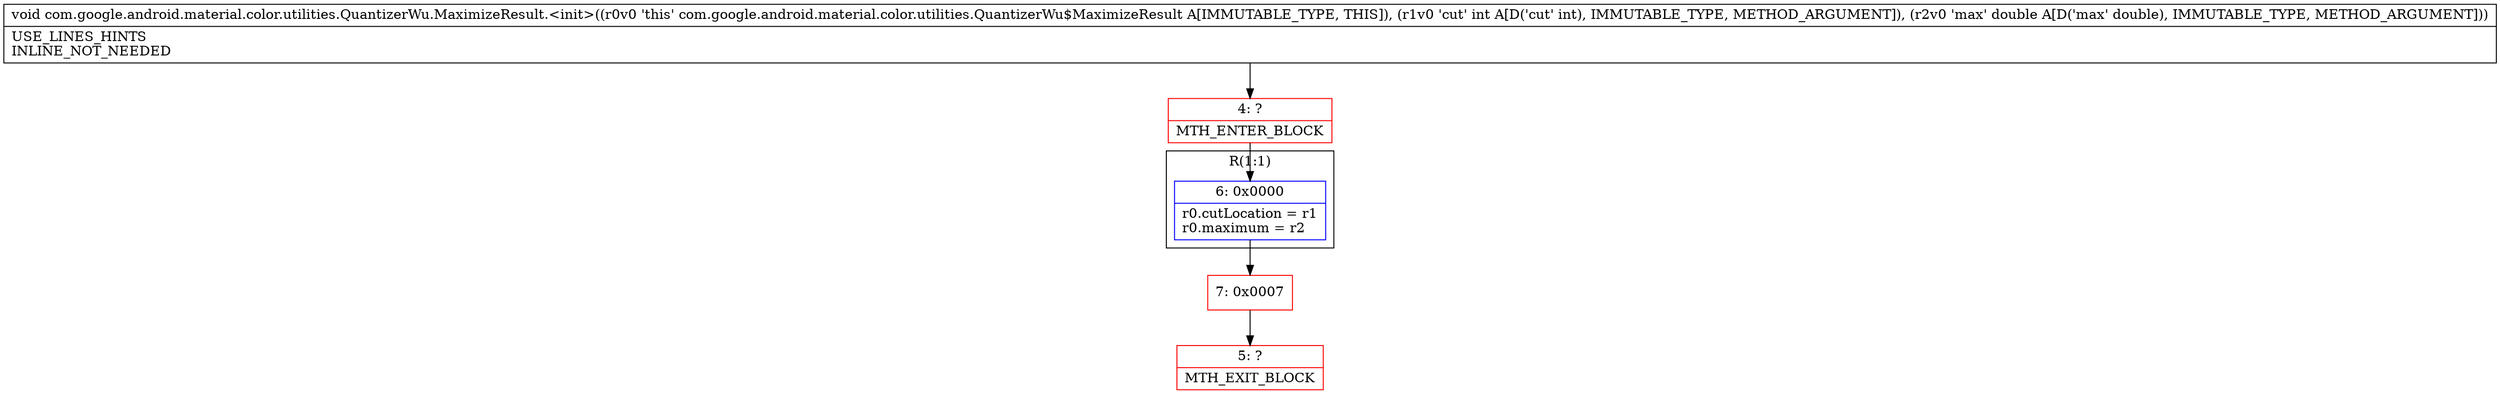 digraph "CFG forcom.google.android.material.color.utilities.QuantizerWu.MaximizeResult.\<init\>(ID)V" {
subgraph cluster_Region_1355098515 {
label = "R(1:1)";
node [shape=record,color=blue];
Node_6 [shape=record,label="{6\:\ 0x0000|r0.cutLocation = r1\lr0.maximum = r2\l}"];
}
Node_4 [shape=record,color=red,label="{4\:\ ?|MTH_ENTER_BLOCK\l}"];
Node_7 [shape=record,color=red,label="{7\:\ 0x0007}"];
Node_5 [shape=record,color=red,label="{5\:\ ?|MTH_EXIT_BLOCK\l}"];
MethodNode[shape=record,label="{void com.google.android.material.color.utilities.QuantizerWu.MaximizeResult.\<init\>((r0v0 'this' com.google.android.material.color.utilities.QuantizerWu$MaximizeResult A[IMMUTABLE_TYPE, THIS]), (r1v0 'cut' int A[D('cut' int), IMMUTABLE_TYPE, METHOD_ARGUMENT]), (r2v0 'max' double A[D('max' double), IMMUTABLE_TYPE, METHOD_ARGUMENT]))  | USE_LINES_HINTS\lINLINE_NOT_NEEDED\l}"];
MethodNode -> Node_4;Node_6 -> Node_7;
Node_4 -> Node_6;
Node_7 -> Node_5;
}

